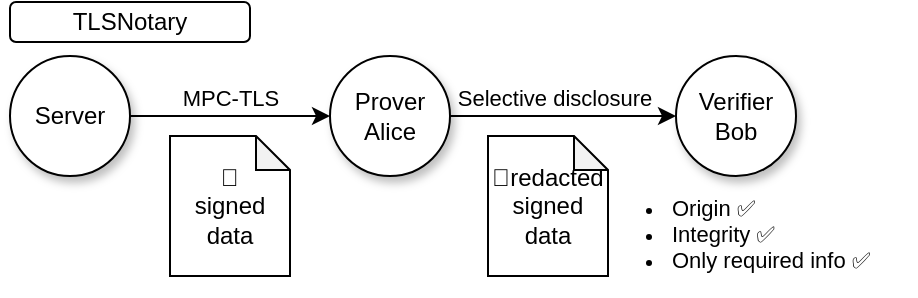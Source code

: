 <mxfile>
    <diagram name="Page-1" id="E1Tv2Iv79u1PMs5fWFh_">
        <mxGraphModel dx="829" dy="769" grid="1" gridSize="10" guides="1" tooltips="1" connect="1" arrows="1" fold="1" page="1" pageScale="1" pageWidth="827" pageHeight="1169" math="0" shadow="0">
            <root>
                <mxCell id="0"/>
                <mxCell id="1" parent="0"/>
                <mxCell id="0T9UpzUMcqbGcj6tkd16-11" value="TLSNotary" style="rounded=1;whiteSpace=wrap;html=1;" parent="1" vertex="1">
                    <mxGeometry x="70" y="832" width="120" height="20" as="geometry"/>
                </mxCell>
                <mxCell id="0T9UpzUMcqbGcj6tkd16-1" value="Server" style="ellipse;whiteSpace=wrap;html=1;aspect=fixed;shadow=1;" parent="1" vertex="1">
                    <mxGeometry x="70" y="859" width="60" height="60" as="geometry"/>
                </mxCell>
                <mxCell id="0T9UpzUMcqbGcj6tkd16-4" value="Prover&lt;br&gt;Alice" style="ellipse;whiteSpace=wrap;html=1;aspect=fixed;shadow=1;" parent="1" vertex="1">
                    <mxGeometry x="230" y="859" width="60" height="60" as="geometry"/>
                </mxCell>
                <mxCell id="0T9UpzUMcqbGcj6tkd16-5" value="Verifier&lt;br&gt;Bob" style="ellipse;whiteSpace=wrap;html=1;aspect=fixed;shadow=1;" parent="1" vertex="1">
                    <mxGeometry x="403" y="859" width="60" height="60" as="geometry"/>
                </mxCell>
                <mxCell id="0T9UpzUMcqbGcj6tkd16-2" style="edgeStyle=orthogonalEdgeStyle;rounded=0;orthogonalLoop=1;jettySize=auto;html=1;exitX=1;exitY=0.5;exitDx=0;exitDy=0;entryX=0;entryY=0.5;entryDx=0;entryDy=0;" parent="1" source="0T9UpzUMcqbGcj6tkd16-4" target="0T9UpzUMcqbGcj6tkd16-5" edge="1">
                    <mxGeometry relative="1" as="geometry"/>
                </mxCell>
                <mxCell id="3" value="Selective disclosure" style="edgeLabel;html=1;align=center;verticalAlign=middle;resizable=0;points=[];labelBackgroundColor=none;" parent="0T9UpzUMcqbGcj6tkd16-2" vertex="1" connectable="0">
                    <mxGeometry x="0.14" y="-1" relative="1" as="geometry">
                        <mxPoint x="-13" y="-10" as="offset"/>
                    </mxGeometry>
                </mxCell>
                <mxCell id="0T9UpzUMcqbGcj6tkd16-8" value="🔐&lt;br&gt;signed&lt;br&gt;data&lt;br&gt;" style="shape=note;whiteSpace=wrap;html=1;backgroundOutline=1;darkOpacity=0.05;size=17;" parent="1" vertex="1">
                    <mxGeometry x="150" y="899" width="60" height="70" as="geometry"/>
                </mxCell>
                <mxCell id="0T9UpzUMcqbGcj6tkd16-9" value="🔐redacted&lt;br&gt;signed&lt;br style=&quot;border-color: var(--border-color);&quot;&gt;data" style="shape=note;whiteSpace=wrap;html=1;backgroundOutline=1;darkOpacity=0.05;size=17;" parent="1" vertex="1">
                    <mxGeometry x="309" y="899" width="60" height="70" as="geometry"/>
                </mxCell>
                <mxCell id="0T9UpzUMcqbGcj6tkd16-10" value="&lt;ul style=&quot;font-size: 11px;&quot;&gt;&lt;li style=&quot;border-color: var(--border-color);&quot;&gt;Origin ✅&lt;/li&gt;&lt;li style=&quot;border-color: var(--border-color);&quot;&gt;Integrity&amp;nbsp;✅&lt;/li&gt;&lt;li style=&quot;border-color: var(--border-color);&quot;&gt;Only required info&amp;nbsp;✅&lt;br&gt;&lt;/li&gt;&lt;/ul&gt;" style="rounded=0;whiteSpace=wrap;html=1;align=left;fillColor=none;strokeColor=none;horizontal=1;" parent="1" vertex="1">
                    <mxGeometry x="359" y="918" width="164" height="60" as="geometry"/>
                </mxCell>
                <mxCell id="0T9UpzUMcqbGcj6tkd16-15" style="edgeStyle=orthogonalEdgeStyle;rounded=0;orthogonalLoop=1;jettySize=auto;html=1;exitX=1;exitY=0.5;exitDx=0;exitDy=0;entryX=0;entryY=0.5;entryDx=0;entryDy=0;" parent="1" source="0T9UpzUMcqbGcj6tkd16-1" target="0T9UpzUMcqbGcj6tkd16-4" edge="1">
                    <mxGeometry relative="1" as="geometry">
                        <mxPoint x="147.5" y="889" as="targetPoint"/>
                    </mxGeometry>
                </mxCell>
                <mxCell id="2" value="MPC-TLS" style="edgeLabel;html=1;align=center;verticalAlign=middle;resizable=0;points=[];" parent="0T9UpzUMcqbGcj6tkd16-15" vertex="1" connectable="0">
                    <mxGeometry y="-1" relative="1" as="geometry">
                        <mxPoint y="-10" as="offset"/>
                    </mxGeometry>
                </mxCell>
            </root>
        </mxGraphModel>
    </diagram>
</mxfile>